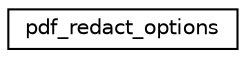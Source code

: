 digraph "Graphical Class Hierarchy"
{
 // LATEX_PDF_SIZE
  edge [fontname="Helvetica",fontsize="10",labelfontname="Helvetica",labelfontsize="10"];
  node [fontname="Helvetica",fontsize="10",shape=record];
  rankdir="LR";
  Node0 [label="pdf_redact_options",height=0.2,width=0.4,color="black", fillcolor="white", style="filled",URL="$structpdf__redact__options.html",tooltip=" "];
}
